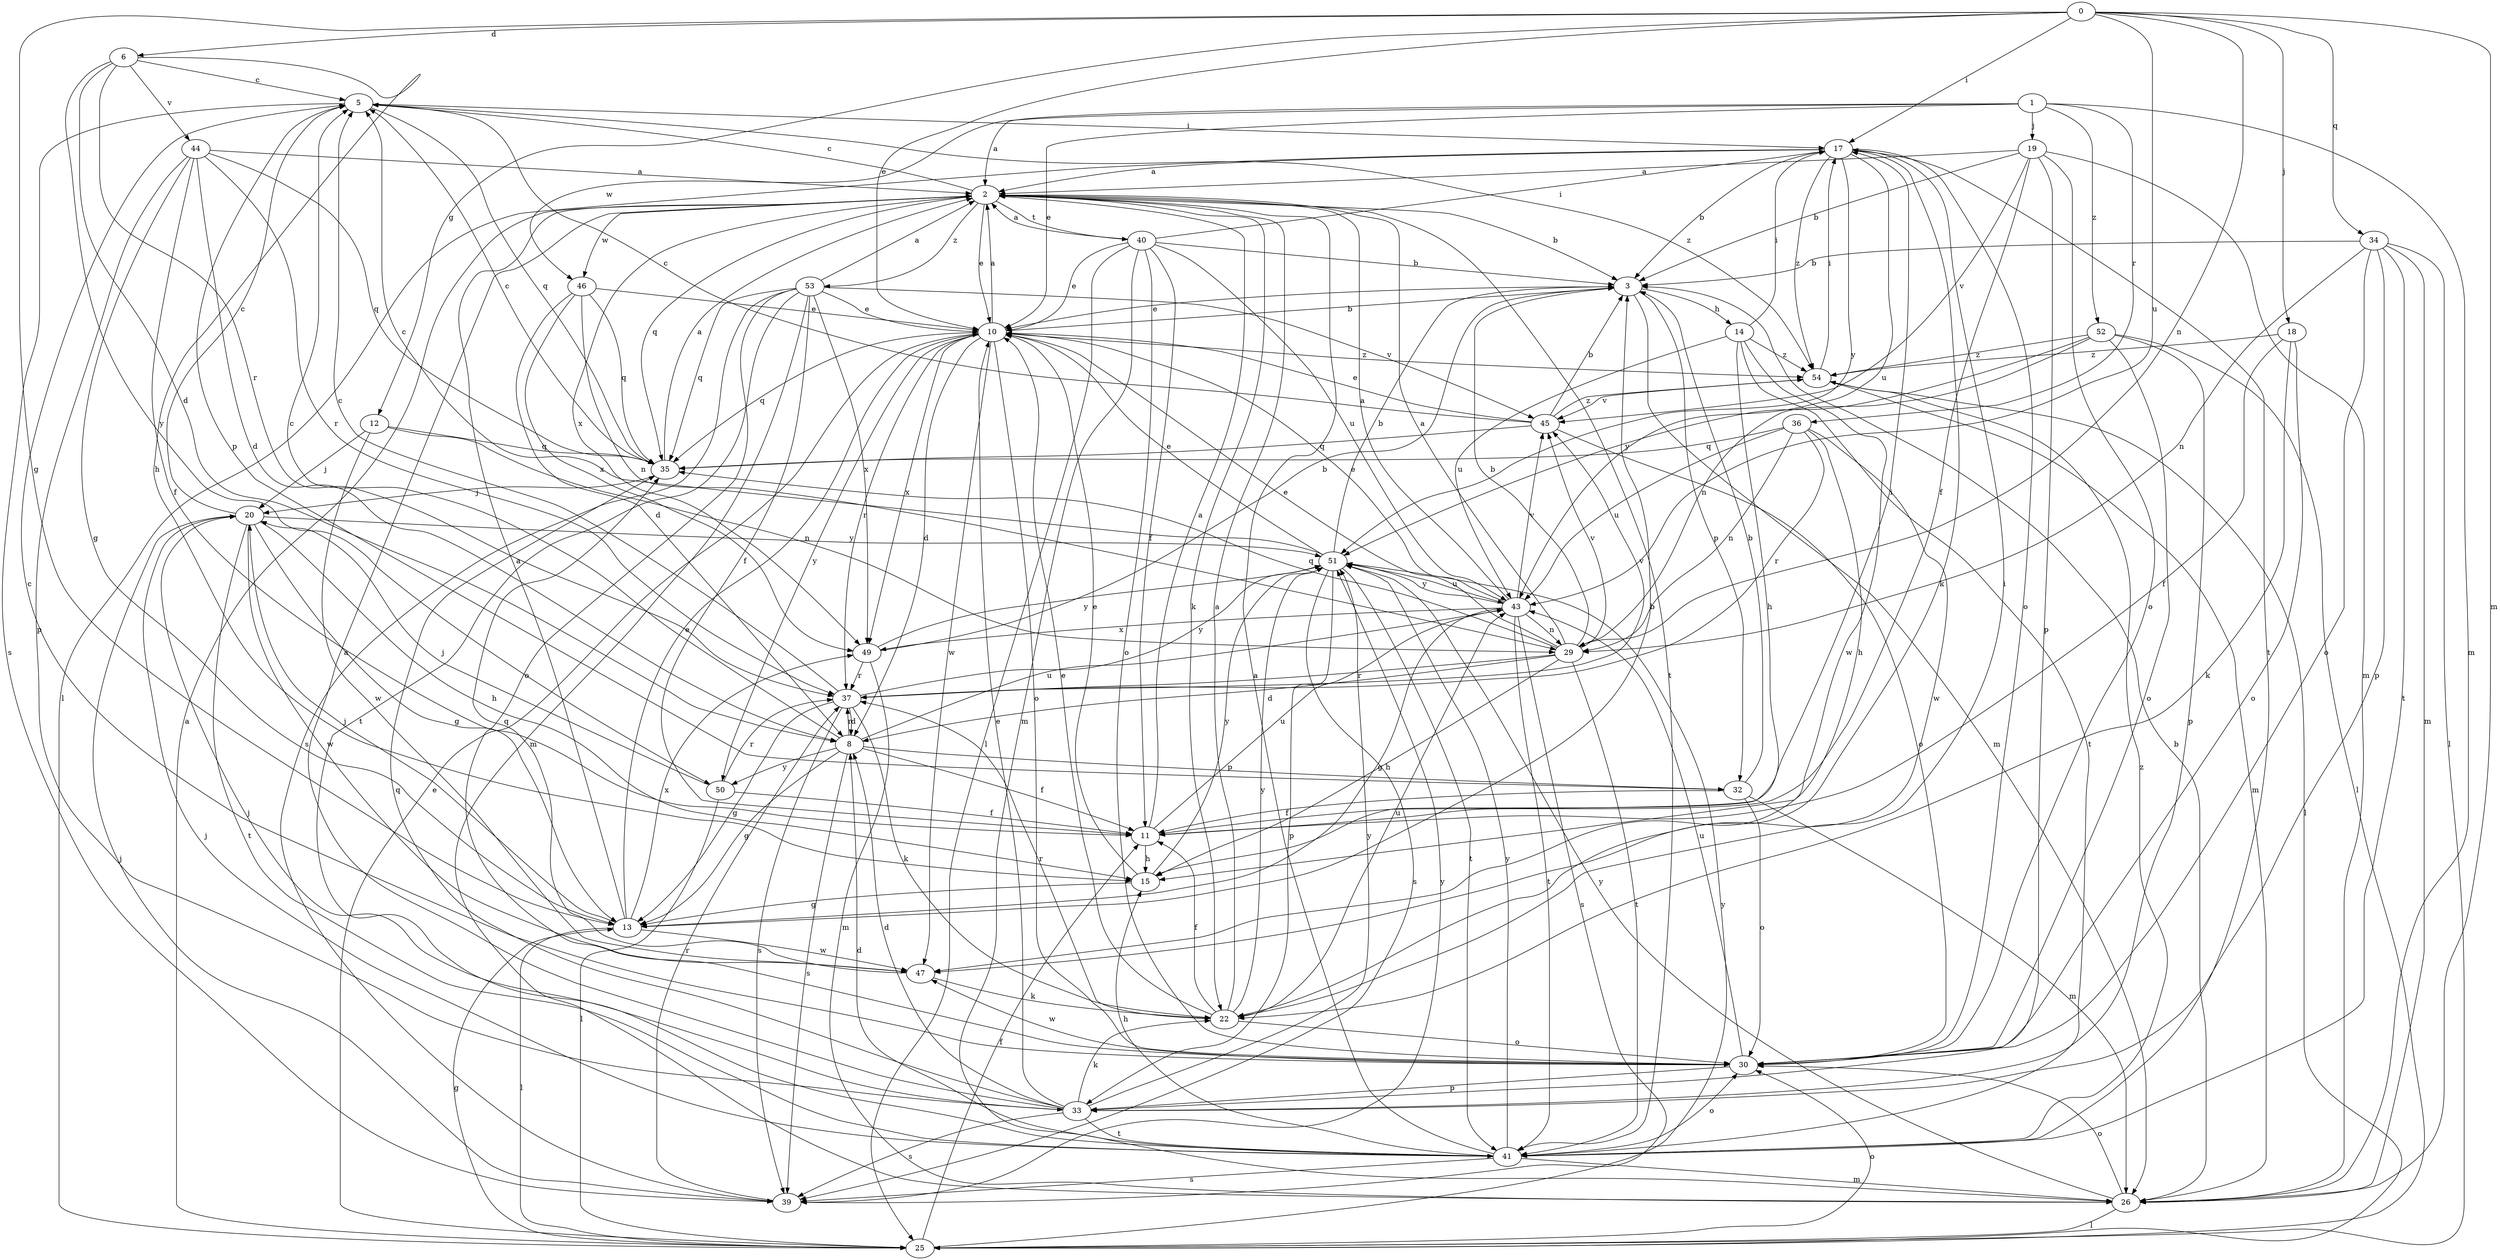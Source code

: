 strict digraph  {
0;
1;
2;
3;
5;
6;
8;
10;
11;
12;
13;
14;
15;
17;
18;
19;
20;
22;
25;
26;
29;
30;
32;
33;
34;
35;
36;
37;
39;
40;
41;
43;
44;
45;
46;
47;
49;
50;
51;
52;
53;
54;
0 -> 6  [label=d];
0 -> 10  [label=e];
0 -> 12  [label=g];
0 -> 13  [label=g];
0 -> 17  [label=i];
0 -> 18  [label=j];
0 -> 26  [label=m];
0 -> 29  [label=n];
0 -> 34  [label=q];
0 -> 43  [label=u];
1 -> 2  [label=a];
1 -> 10  [label=e];
1 -> 19  [label=j];
1 -> 26  [label=m];
1 -> 36  [label=r];
1 -> 46  [label=w];
1 -> 52  [label=z];
2 -> 3  [label=b];
2 -> 5  [label=c];
2 -> 10  [label=e];
2 -> 22  [label=k];
2 -> 35  [label=q];
2 -> 40  [label=t];
2 -> 41  [label=t];
2 -> 46  [label=w];
2 -> 49  [label=x];
2 -> 53  [label=z];
3 -> 10  [label=e];
3 -> 14  [label=h];
3 -> 26  [label=m];
3 -> 32  [label=p];
5 -> 17  [label=i];
5 -> 32  [label=p];
5 -> 35  [label=q];
5 -> 39  [label=s];
5 -> 54  [label=z];
6 -> 5  [label=c];
6 -> 8  [label=d];
6 -> 15  [label=h];
6 -> 37  [label=r];
6 -> 44  [label=v];
6 -> 50  [label=y];
8 -> 5  [label=c];
8 -> 11  [label=f];
8 -> 13  [label=g];
8 -> 32  [label=p];
8 -> 37  [label=r];
8 -> 39  [label=s];
8 -> 43  [label=u];
8 -> 50  [label=y];
10 -> 2  [label=a];
10 -> 3  [label=b];
10 -> 8  [label=d];
10 -> 30  [label=o];
10 -> 35  [label=q];
10 -> 37  [label=r];
10 -> 47  [label=w];
10 -> 49  [label=x];
10 -> 50  [label=y];
10 -> 54  [label=z];
11 -> 2  [label=a];
11 -> 15  [label=h];
11 -> 17  [label=i];
11 -> 43  [label=u];
12 -> 20  [label=j];
12 -> 29  [label=n];
12 -> 35  [label=q];
12 -> 47  [label=w];
13 -> 2  [label=a];
13 -> 3  [label=b];
13 -> 10  [label=e];
13 -> 20  [label=j];
13 -> 25  [label=l];
13 -> 47  [label=w];
13 -> 49  [label=x];
14 -> 15  [label=h];
14 -> 17  [label=i];
14 -> 41  [label=t];
14 -> 43  [label=u];
14 -> 47  [label=w];
14 -> 54  [label=z];
15 -> 10  [label=e];
15 -> 13  [label=g];
15 -> 51  [label=y];
17 -> 2  [label=a];
17 -> 3  [label=b];
17 -> 22  [label=k];
17 -> 25  [label=l];
17 -> 30  [label=o];
17 -> 41  [label=t];
17 -> 43  [label=u];
17 -> 51  [label=y];
17 -> 54  [label=z];
18 -> 11  [label=f];
18 -> 22  [label=k];
18 -> 30  [label=o];
18 -> 54  [label=z];
19 -> 2  [label=a];
19 -> 3  [label=b];
19 -> 11  [label=f];
19 -> 26  [label=m];
19 -> 30  [label=o];
19 -> 33  [label=p];
19 -> 45  [label=v];
20 -> 5  [label=c];
20 -> 13  [label=g];
20 -> 15  [label=h];
20 -> 41  [label=t];
20 -> 47  [label=w];
20 -> 51  [label=y];
22 -> 2  [label=a];
22 -> 10  [label=e];
22 -> 11  [label=f];
22 -> 17  [label=i];
22 -> 30  [label=o];
22 -> 37  [label=r];
22 -> 43  [label=u];
22 -> 51  [label=y];
25 -> 2  [label=a];
25 -> 10  [label=e];
25 -> 11  [label=f];
25 -> 13  [label=g];
25 -> 30  [label=o];
25 -> 51  [label=y];
26 -> 3  [label=b];
26 -> 25  [label=l];
26 -> 30  [label=o];
26 -> 51  [label=y];
29 -> 2  [label=a];
29 -> 3  [label=b];
29 -> 8  [label=d];
29 -> 10  [label=e];
29 -> 15  [label=h];
29 -> 35  [label=q];
29 -> 37  [label=r];
29 -> 41  [label=t];
29 -> 45  [label=v];
30 -> 5  [label=c];
30 -> 33  [label=p];
30 -> 43  [label=u];
30 -> 47  [label=w];
32 -> 3  [label=b];
32 -> 11  [label=f];
32 -> 26  [label=m];
32 -> 30  [label=o];
33 -> 2  [label=a];
33 -> 8  [label=d];
33 -> 10  [label=e];
33 -> 20  [label=j];
33 -> 22  [label=k];
33 -> 35  [label=q];
33 -> 39  [label=s];
33 -> 41  [label=t];
33 -> 51  [label=y];
34 -> 3  [label=b];
34 -> 25  [label=l];
34 -> 26  [label=m];
34 -> 29  [label=n];
34 -> 30  [label=o];
34 -> 33  [label=p];
34 -> 41  [label=t];
35 -> 2  [label=a];
35 -> 5  [label=c];
35 -> 20  [label=j];
36 -> 15  [label=h];
36 -> 29  [label=n];
36 -> 35  [label=q];
36 -> 37  [label=r];
36 -> 43  [label=u];
36 -> 47  [label=w];
37 -> 5  [label=c];
37 -> 8  [label=d];
37 -> 13  [label=g];
37 -> 22  [label=k];
37 -> 39  [label=s];
37 -> 45  [label=v];
37 -> 51  [label=y];
39 -> 20  [label=j];
39 -> 37  [label=r];
39 -> 51  [label=y];
40 -> 2  [label=a];
40 -> 3  [label=b];
40 -> 10  [label=e];
40 -> 11  [label=f];
40 -> 17  [label=i];
40 -> 25  [label=l];
40 -> 26  [label=m];
40 -> 30  [label=o];
40 -> 43  [label=u];
41 -> 2  [label=a];
41 -> 8  [label=d];
41 -> 15  [label=h];
41 -> 20  [label=j];
41 -> 26  [label=m];
41 -> 30  [label=o];
41 -> 39  [label=s];
41 -> 51  [label=y];
41 -> 54  [label=z];
43 -> 2  [label=a];
43 -> 10  [label=e];
43 -> 13  [label=g];
43 -> 29  [label=n];
43 -> 39  [label=s];
43 -> 41  [label=t];
43 -> 45  [label=v];
43 -> 49  [label=x];
43 -> 51  [label=y];
44 -> 2  [label=a];
44 -> 8  [label=d];
44 -> 11  [label=f];
44 -> 13  [label=g];
44 -> 33  [label=p];
44 -> 35  [label=q];
44 -> 37  [label=r];
45 -> 3  [label=b];
45 -> 5  [label=c];
45 -> 10  [label=e];
45 -> 30  [label=o];
45 -> 35  [label=q];
45 -> 54  [label=z];
46 -> 8  [label=d];
46 -> 10  [label=e];
46 -> 29  [label=n];
46 -> 35  [label=q];
46 -> 49  [label=x];
47 -> 22  [label=k];
47 -> 35  [label=q];
49 -> 3  [label=b];
49 -> 26  [label=m];
49 -> 37  [label=r];
49 -> 51  [label=y];
50 -> 11  [label=f];
50 -> 20  [label=j];
50 -> 25  [label=l];
50 -> 37  [label=r];
51 -> 3  [label=b];
51 -> 5  [label=c];
51 -> 10  [label=e];
51 -> 33  [label=p];
51 -> 39  [label=s];
51 -> 41  [label=t];
51 -> 43  [label=u];
52 -> 25  [label=l];
52 -> 29  [label=n];
52 -> 30  [label=o];
52 -> 33  [label=p];
52 -> 51  [label=y];
52 -> 54  [label=z];
53 -> 2  [label=a];
53 -> 10  [label=e];
53 -> 11  [label=f];
53 -> 26  [label=m];
53 -> 30  [label=o];
53 -> 35  [label=q];
53 -> 39  [label=s];
53 -> 41  [label=t];
53 -> 45  [label=v];
53 -> 49  [label=x];
54 -> 17  [label=i];
54 -> 25  [label=l];
54 -> 26  [label=m];
54 -> 45  [label=v];
}
